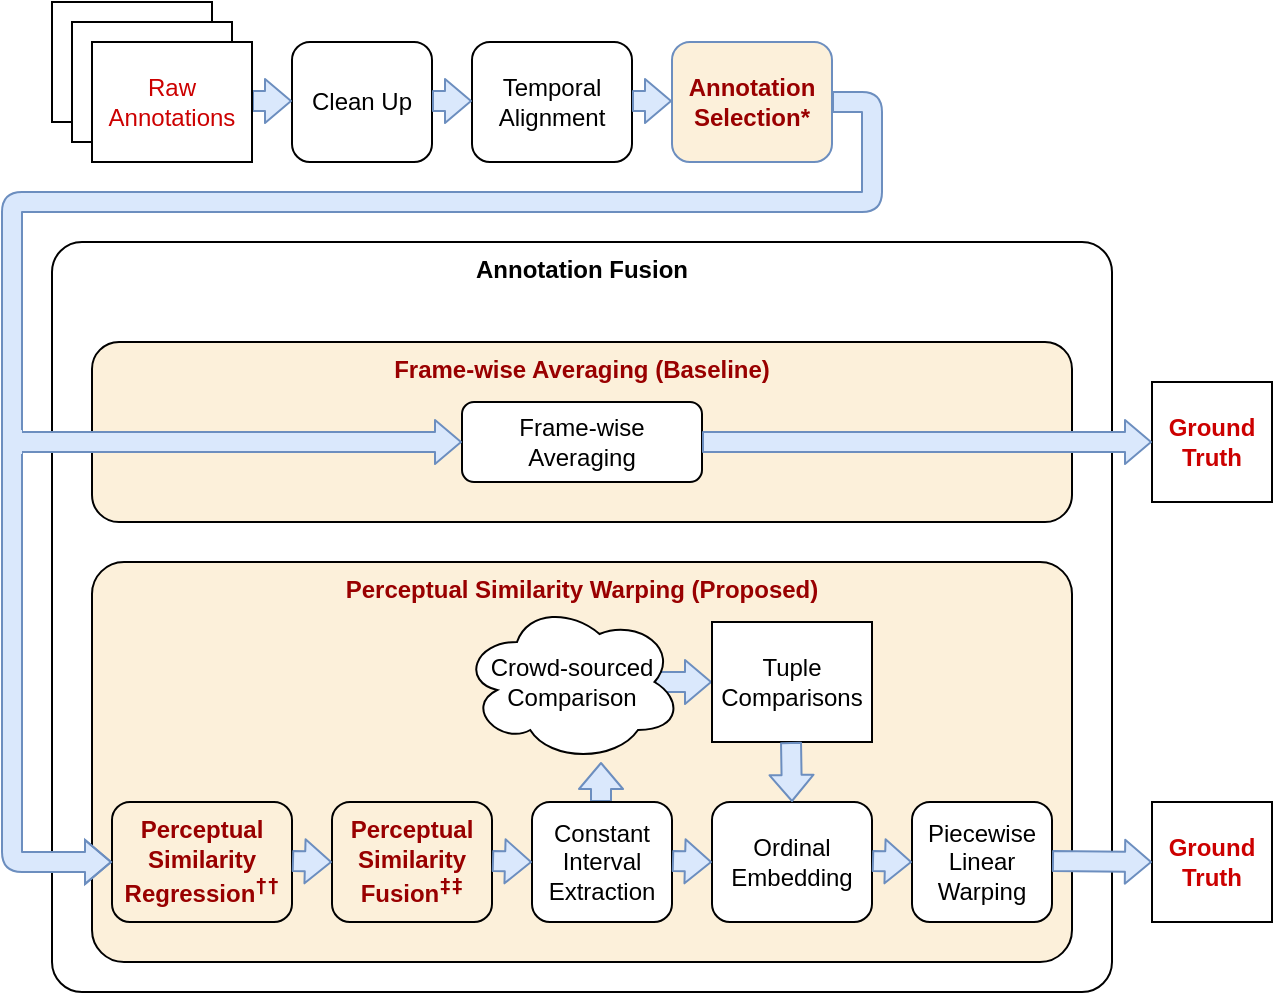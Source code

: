 <mxfile version="17.4.6" type="device"><diagram id="w34QvVnuLv4NkVxLSe93" name="Page-1"><mxGraphModel dx="981" dy="621" grid="1" gridSize="10" guides="1" tooltips="1" connect="1" arrows="1" fold="1" page="1" pageScale="1" pageWidth="850" pageHeight="1100" math="0" shadow="0"><root><mxCell id="0"/><mxCell id="1" parent="0"/><mxCell id="rYyUOVgZ5KWRDtywghYH-3" value="" style="rounded=0;whiteSpace=wrap;html=1;" parent="1" vertex="1"><mxGeometry x="130" y="250" width="80" height="60" as="geometry"/></mxCell><mxCell id="rYyUOVgZ5KWRDtywghYH-2" value="" style="rounded=0;whiteSpace=wrap;html=1;" parent="1" vertex="1"><mxGeometry x="140" y="260" width="80" height="60" as="geometry"/></mxCell><mxCell id="Zc1mB0pqfgDFsnlOa_5Z-39" value="Annotation Fusion" style="rounded=1;whiteSpace=wrap;html=1;verticalAlign=top;fontStyle=1;arcSize=4;fillColor=#FFFFFF;" parent="1" vertex="1"><mxGeometry x="130" y="370" width="530" height="375" as="geometry"/></mxCell><mxCell id="Zc1mB0pqfgDFsnlOa_5Z-7" value="&lt;font color=&quot;#990000&quot;&gt;&lt;b&gt;Perceptual Similarity Warping (Proposed)&lt;code&gt;&lt;br&gt;&lt;/code&gt;&lt;sup&gt;&lt;code&gt;&lt;/code&gt;&lt;/sup&gt;&lt;/b&gt;&lt;/font&gt;" style="rounded=1;whiteSpace=wrap;html=1;verticalAlign=top;arcSize=8;fillColor=#fcf0da;" parent="1" vertex="1"><mxGeometry x="150" y="530" width="490" height="200" as="geometry"/></mxCell><mxCell id="Zc1mB0pqfgDFsnlOa_5Z-25" value="" style="shape=flexArrow;endArrow=classic;html=1;endWidth=11;endSize=4;fillColor=#dae8fc;strokeColor=#6c8ebf;" parent="1" edge="1"><mxGeometry width="50" height="50" relative="1" as="geometry"><mxPoint x="404.5" y="650" as="sourcePoint"/><mxPoint x="404.5" y="630" as="targetPoint"/></mxGeometry></mxCell><mxCell id="Zc1mB0pqfgDFsnlOa_5Z-26" value="" style="shape=flexArrow;endArrow=classic;html=1;endWidth=11;endSize=4;exitX=0.875;exitY=0.5;exitDx=0;exitDy=0;exitPerimeter=0;fillColor=#dae8fc;strokeColor=#6c8ebf;" parent="1" source="Zc1mB0pqfgDFsnlOa_5Z-12" edge="1"><mxGeometry width="50" height="50" relative="1" as="geometry"><mxPoint x="440" y="589.5" as="sourcePoint"/><mxPoint x="460" y="590" as="targetPoint"/></mxGeometry></mxCell><mxCell id="Zc1mB0pqfgDFsnlOa_5Z-17" value="&lt;font color=&quot;#990000&quot;&gt;&lt;b&gt;Frame-wise Averaging (Baseline)&lt;/b&gt;&lt;/font&gt;" style="rounded=1;whiteSpace=wrap;html=1;verticalAlign=top;fillColor=#fcf0da;" parent="1" vertex="1"><mxGeometry x="150" y="420" width="490" height="90" as="geometry"/></mxCell><mxCell id="Zc1mB0pqfgDFsnlOa_5Z-5" value="Clean Up" style="rounded=1;whiteSpace=wrap;html=1;" parent="1" vertex="1"><mxGeometry x="250" y="270" width="70" height="60" as="geometry"/></mxCell><mxCell id="Zc1mB0pqfgDFsnlOa_5Z-9" value="&lt;div&gt;&lt;font color=&quot;#990000&quot;&gt;&lt;b&gt;Perceptual Similarity Regression&lt;/b&gt;&lt;/font&gt;&lt;b&gt;&lt;sup&gt;&lt;font color=&quot;#990000&quot;&gt;&lt;code&gt;&lt;span class=&quot;pln&quot;&gt;††&lt;/span&gt;&lt;/code&gt;&lt;/font&gt;&lt;/sup&gt;&lt;/b&gt;&lt;/div&gt;" style="rounded=1;whiteSpace=wrap;html=1;fillColor=#fcf0da;" parent="1" vertex="1"><mxGeometry x="160" y="650" width="90" height="60" as="geometry"/></mxCell><mxCell id="Zc1mB0pqfgDFsnlOa_5Z-10" value="&lt;div&gt;&lt;font color=&quot;#990000&quot;&gt;&lt;b&gt;Perceptual Similarity Fusion&lt;sup&gt;&lt;code&gt;&lt;span class=&quot;pln&quot;&gt;‡‡&lt;/span&gt;&lt;/code&gt;&lt;/sup&gt;&lt;/b&gt;&lt;/font&gt;&lt;/div&gt;" style="rounded=1;whiteSpace=wrap;html=1;fillColor=#fcf0da;" parent="1" vertex="1"><mxGeometry x="270" y="650" width="80" height="60" as="geometry"/></mxCell><mxCell id="Zc1mB0pqfgDFsnlOa_5Z-11" value="Constant Interval Extraction" style="rounded=1;whiteSpace=wrap;html=1;" parent="1" vertex="1"><mxGeometry x="370" y="650" width="70" height="60" as="geometry"/></mxCell><mxCell id="Zc1mB0pqfgDFsnlOa_5Z-12" value="&lt;div&gt;Crowd-sourced Comparison&lt;/div&gt;" style="ellipse;shape=cloud;whiteSpace=wrap;html=1;" parent="1" vertex="1"><mxGeometry x="335" y="550" width="110" height="80" as="geometry"/></mxCell><mxCell id="Zc1mB0pqfgDFsnlOa_5Z-13" value="&lt;div&gt;Tuple Comparisons&lt;/div&gt;" style="rounded=0;whiteSpace=wrap;html=1;" parent="1" vertex="1"><mxGeometry x="460" y="560" width="80" height="60" as="geometry"/></mxCell><mxCell id="Zc1mB0pqfgDFsnlOa_5Z-14" value="Ordinal Embedding" style="rounded=1;whiteSpace=wrap;html=1;" parent="1" vertex="1"><mxGeometry x="460" y="650" width="80" height="60" as="geometry"/></mxCell><mxCell id="Zc1mB0pqfgDFsnlOa_5Z-15" value="Piecewise Linear Warping" style="rounded=1;whiteSpace=wrap;html=1;" parent="1" vertex="1"><mxGeometry x="560" y="650" width="70" height="60" as="geometry"/></mxCell><mxCell id="Zc1mB0pqfgDFsnlOa_5Z-16" value="&lt;div&gt;&lt;b&gt;&lt;font color=&quot;#cc0000&quot;&gt;Ground Truth&lt;/font&gt;&lt;/b&gt;&lt;/div&gt;" style="rounded=0;whiteSpace=wrap;html=1;" parent="1" vertex="1"><mxGeometry x="680" y="440" width="60" height="60" as="geometry"/></mxCell><mxCell id="Zc1mB0pqfgDFsnlOa_5Z-8" value="Frame-wise Averaging" style="rounded=1;whiteSpace=wrap;html=1;" parent="1" vertex="1"><mxGeometry x="335" y="450" width="120" height="40" as="geometry"/></mxCell><mxCell id="Zc1mB0pqfgDFsnlOa_5Z-19" value="Temporal Alignment" style="rounded=1;whiteSpace=wrap;html=1;" parent="1" vertex="1"><mxGeometry x="340" y="270" width="80" height="60" as="geometry"/></mxCell><mxCell id="Zc1mB0pqfgDFsnlOa_5Z-20" value="" style="shape=flexArrow;endArrow=classic;html=1;endWidth=11;endSize=4;fillColor=#dae8fc;strokeColor=#6c8ebf;" parent="1" edge="1"><mxGeometry width="50" height="50" relative="1" as="geometry"><mxPoint x="250" y="679.5" as="sourcePoint"/><mxPoint x="270" y="680" as="targetPoint"/></mxGeometry></mxCell><mxCell id="Zc1mB0pqfgDFsnlOa_5Z-21" value="" style="shape=flexArrow;endArrow=classic;html=1;endWidth=11;endSize=4;fillColor=#dae8fc;strokeColor=#6c8ebf;" parent="1" edge="1"><mxGeometry width="50" height="50" relative="1" as="geometry"><mxPoint x="350" y="679.5" as="sourcePoint"/><mxPoint x="370" y="680" as="targetPoint"/></mxGeometry></mxCell><mxCell id="Zc1mB0pqfgDFsnlOa_5Z-23" value="" style="shape=flexArrow;endArrow=classic;html=1;endWidth=11;endSize=4;fillColor=#dae8fc;strokeColor=#6c8ebf;" parent="1" edge="1"><mxGeometry width="50" height="50" relative="1" as="geometry"><mxPoint x="540" y="679.5" as="sourcePoint"/><mxPoint x="560" y="680" as="targetPoint"/></mxGeometry></mxCell><mxCell id="Zc1mB0pqfgDFsnlOa_5Z-24" value="" style="shape=flexArrow;endArrow=classic;html=1;endWidth=11;endSize=4;fillColor=#dae8fc;strokeColor=#6c8ebf;" parent="1" edge="1"><mxGeometry width="50" height="50" relative="1" as="geometry"><mxPoint x="440" y="679.5" as="sourcePoint"/><mxPoint x="460" y="680" as="targetPoint"/></mxGeometry></mxCell><mxCell id="Zc1mB0pqfgDFsnlOa_5Z-28" value="" style="shape=flexArrow;endArrow=classic;html=1;endWidth=11;endSize=4;entryX=0.5;entryY=0;entryDx=0;entryDy=0;fillColor=#dae8fc;strokeColor=#6c8ebf;" parent="1" target="Zc1mB0pqfgDFsnlOa_5Z-14" edge="1"><mxGeometry width="50" height="50" relative="1" as="geometry"><mxPoint x="499.5" y="620" as="sourcePoint"/><mxPoint x="499.5" y="640" as="targetPoint"/></mxGeometry></mxCell><mxCell id="Zc1mB0pqfgDFsnlOa_5Z-30" value="" style="shape=flexArrow;endArrow=classic;html=1;endWidth=11;endSize=4;edgeStyle=orthogonalEdgeStyle;exitX=1;exitY=0.5;exitDx=0;exitDy=0;fillColor=#dae8fc;entryX=0;entryY=0.5;entryDx=0;entryDy=0;strokeColor=#6c8ebf;" parent="1" source="Zc1mB0pqfgDFsnlOa_5Z-6" target="Zc1mB0pqfgDFsnlOa_5Z-9" edge="1"><mxGeometry width="50" height="50" relative="1" as="geometry"><mxPoint x="680" y="280" as="sourcePoint"/><mxPoint x="140" y="670" as="targetPoint"/><Array as="points"><mxPoint x="540" y="300"/><mxPoint x="540" y="350"/><mxPoint x="110" y="350"/><mxPoint x="110" y="680"/></Array></mxGeometry></mxCell><mxCell id="Zc1mB0pqfgDFsnlOa_5Z-35" value="" style="shape=flexArrow;endArrow=classic;html=1;endWidth=11;endSize=4;fillColor=#dae8fc;strokeColor=#6c8ebf;" parent="1" edge="1"><mxGeometry width="50" height="50" relative="1" as="geometry"><mxPoint x="230" y="299.5" as="sourcePoint"/><mxPoint x="250" y="299.5" as="targetPoint"/></mxGeometry></mxCell><mxCell id="Zc1mB0pqfgDFsnlOa_5Z-36" value="" style="shape=flexArrow;endArrow=classic;html=1;endWidth=11;endSize=4;fillColor=#dae8fc;strokeColor=#6c8ebf;" parent="1" edge="1"><mxGeometry width="50" height="50" relative="1" as="geometry"><mxPoint x="320" y="299.5" as="sourcePoint"/><mxPoint x="340" y="299.5" as="targetPoint"/></mxGeometry></mxCell><mxCell id="Zc1mB0pqfgDFsnlOa_5Z-37" value="" style="shape=flexArrow;endArrow=classic;html=1;endWidth=11;endSize=4;fillColor=#dae8fc;strokeColor=#6c8ebf;" parent="1" edge="1"><mxGeometry width="50" height="50" relative="1" as="geometry"><mxPoint x="420" y="299.5" as="sourcePoint"/><mxPoint x="440" y="299.5" as="targetPoint"/></mxGeometry></mxCell><mxCell id="Zc1mB0pqfgDFsnlOa_5Z-6" value="&lt;div&gt;&lt;b&gt;&lt;font color=&quot;#990000&quot;&gt;Annotation Selection*&lt;/font&gt;&lt;/b&gt;&lt;/div&gt;" style="rounded=1;whiteSpace=wrap;html=1;strokeColor=#6c8ebf;fillColor=#fcf0da;" parent="1" vertex="1"><mxGeometry x="440" y="270" width="80" height="60" as="geometry"/></mxCell><mxCell id="Zc1mB0pqfgDFsnlOa_5Z-44" value="" style="shape=flexArrow;endArrow=classic;html=1;endWidth=11;endSize=4;fillColor=#dae8fc;strokeColor=#6c8ebf;entryX=0;entryY=0.5;entryDx=0;entryDy=0;" parent="1" edge="1" target="Zc1mB0pqfgDFsnlOa_5Z-8"><mxGeometry width="50" height="50" relative="1" as="geometry"><mxPoint x="110" y="470" as="sourcePoint"/><mxPoint x="160" y="470" as="targetPoint"/></mxGeometry></mxCell><mxCell id="Zc1mB0pqfgDFsnlOa_5Z-45" value="" style="rounded=0;whiteSpace=wrap;html=1;fillColor=#dae8fc;strokeColor=none;" parent="1" vertex="1"><mxGeometry x="106" y="464" width="9" height="12" as="geometry"/></mxCell><mxCell id="rYyUOVgZ5KWRDtywghYH-1" value="Raw Annotations" style="rounded=0;whiteSpace=wrap;html=1;fontColor=#CC0000;" parent="1" vertex="1"><mxGeometry x="150" y="270" width="80" height="60" as="geometry"/></mxCell><mxCell id="zZIEaedzf-Zp_1f91xsB-1" value="&lt;div&gt;&lt;b&gt;&lt;font color=&quot;#cc0000&quot;&gt;Ground Truth&lt;/font&gt;&lt;/b&gt;&lt;/div&gt;" style="rounded=0;whiteSpace=wrap;html=1;" parent="1" vertex="1"><mxGeometry x="680" y="650" width="60" height="60" as="geometry"/></mxCell><mxCell id="zZIEaedzf-Zp_1f91xsB-2" value="" style="shape=flexArrow;endArrow=classic;html=1;endWidth=11;endSize=4;fillColor=#dae8fc;strokeColor=#6c8ebf;entryX=0;entryY=0.5;entryDx=0;entryDy=0;exitX=1;exitY=0.5;exitDx=0;exitDy=0;" parent="1" target="Zc1mB0pqfgDFsnlOa_5Z-16" edge="1" source="Zc1mB0pqfgDFsnlOa_5Z-8"><mxGeometry width="50" height="50" relative="1" as="geometry"><mxPoint x="630" y="469.5" as="sourcePoint"/><mxPoint x="670" y="470" as="targetPoint"/></mxGeometry></mxCell><mxCell id="zZIEaedzf-Zp_1f91xsB-4" value="" style="shape=flexArrow;endArrow=classic;html=1;endWidth=11;endSize=4;fillColor=#dae8fc;strokeColor=#6c8ebf;entryX=0;entryY=0.5;entryDx=0;entryDy=0;" parent="1" edge="1"><mxGeometry width="50" height="50" relative="1" as="geometry"><mxPoint x="630" y="679.5" as="sourcePoint"/><mxPoint x="680" y="680" as="targetPoint"/></mxGeometry></mxCell></root></mxGraphModel></diagram></mxfile>